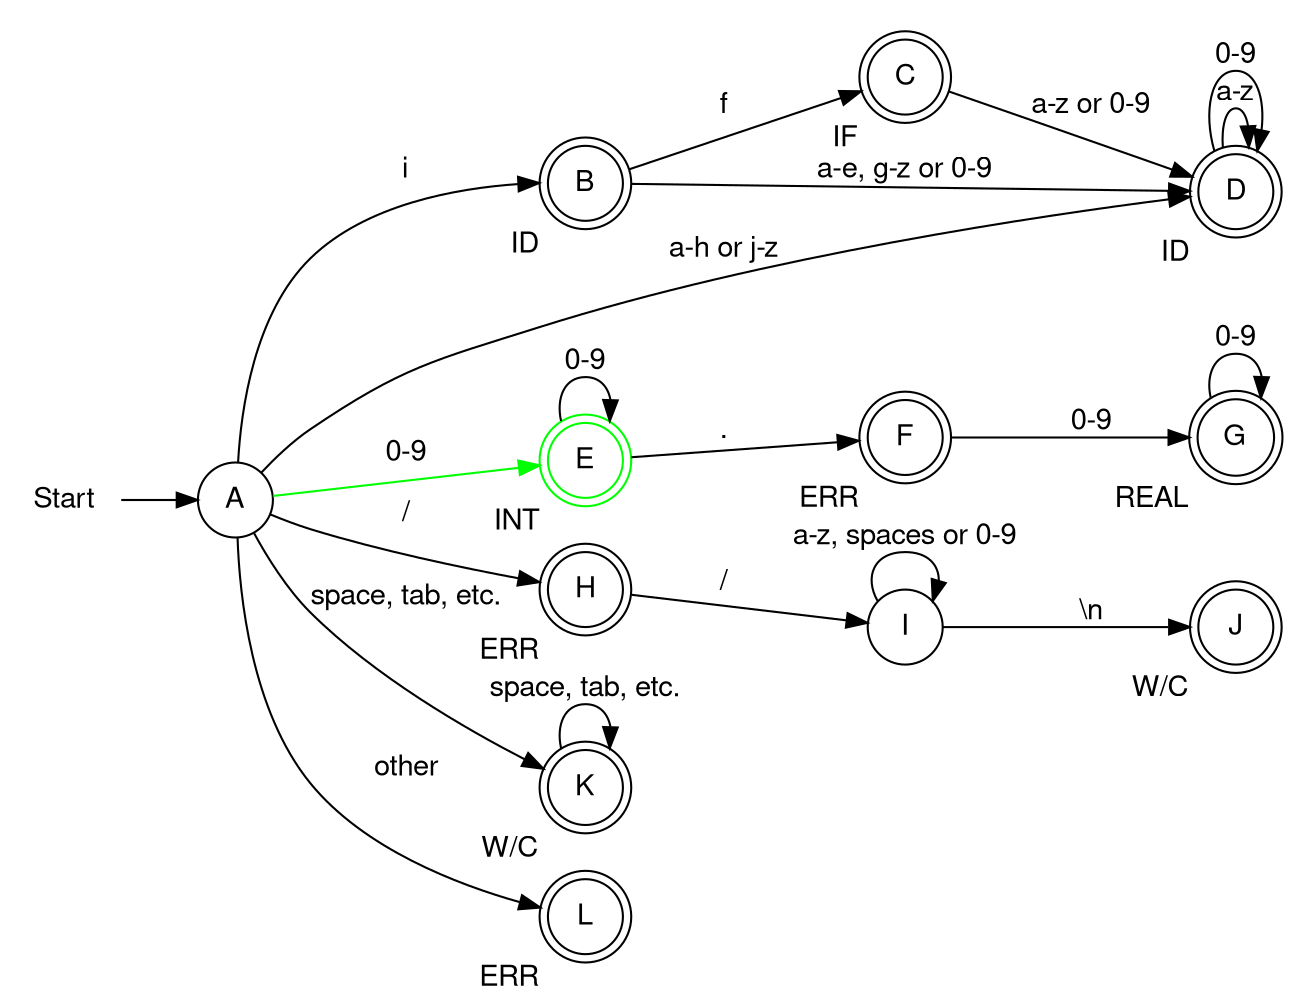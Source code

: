 digraph lexer_separate {
    size = "45";
	fontname="Helvetica,Arial,sans-serif"
	node [fontname="Helvetica,Arial,sans-serif"]
	edge [fontname="Helvetica,Arial,sans-serif"]
    rankdir=LR;
    node [shape = doublecircle]; B C D E F G H J K L;
    node [shape = circle];

    Start -> A;
    A -> B [label = "i"];
    B -> C [label = "f"];
    B -> D [label = "a-e, g-z or 0-9"];
    C -> D [label = "a-z or 0-9"];
    D -> D [label = "a-z"];
    D -> D [label = "0-9"];
    A -> D [label = "a-h or j-z"];
    A -> E [label = "0-9" color="green"];
    E -> E [label = "0-9"];
    E -> F [label = "."];
    F -> G [label = "0-9"];
    G -> G [label = "0-9"];
    A -> H [label = "/"];
    H -> I [label = "/"];
    I -> I [label = "a-z, spaces or 0-9"];
    I -> J [label = "\\n"];
    A -> K [label = "space, tab, etc."];
    K -> K [label = "space, tab, etc."];
    A -> L [label = "other"];
    Start [shape = none label = "Start"]; 
    B [xlabel="ID"];
    C [xlabel="IF"];
    D [xlabel="ID"];
    E [xlabel="INT" color="green"];
    F [xlabel="ERR"];
    G [xlabel="REAL"];
    H [xlabel="ERR"];
    J [xlabel="W/C"];
    K [xlabel="W/C"];
    L [xlabel="ERR"];
}

